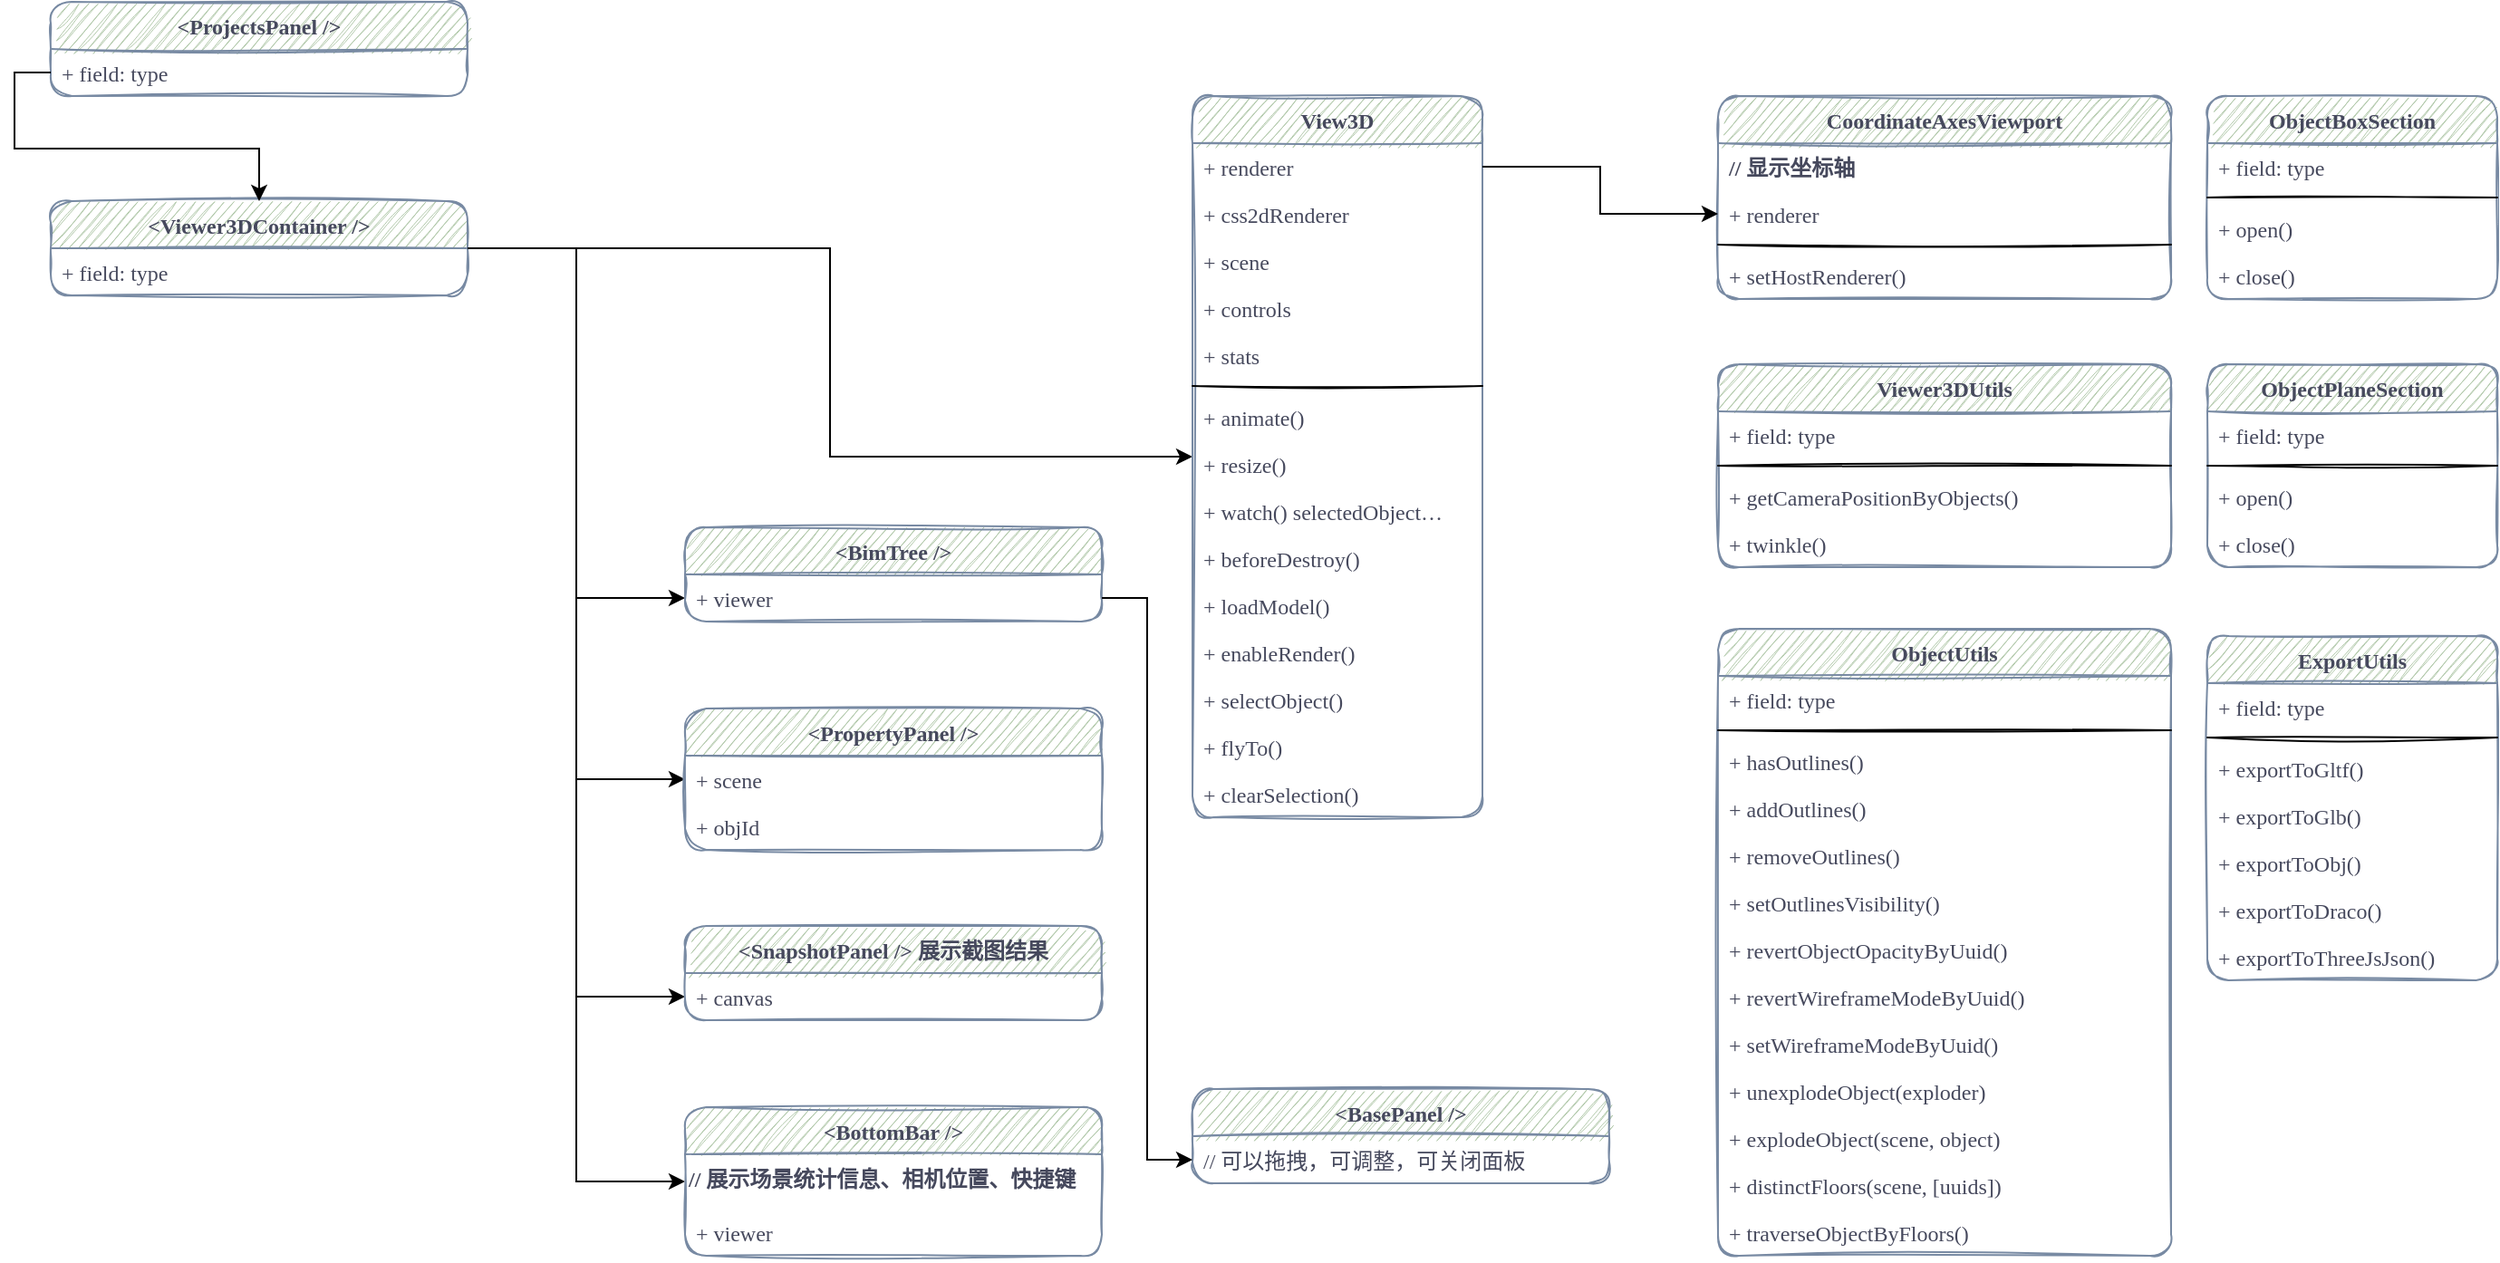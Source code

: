 <mxfile version="16.5.6" type="github">
  <diagram id="rsBDB1h3VEh9B0MV6QZG" name="bim-viewer">
    <mxGraphModel dx="2226" dy="1191" grid="1" gridSize="10" guides="1" tooltips="1" connect="1" arrows="1" fold="1" page="0" pageScale="1" pageWidth="827" pageHeight="1169" math="0" shadow="0">
      <root>
        <mxCell id="Tq8Bxf-71OLsYApR5Mtn-0" />
        <mxCell id="Tq8Bxf-71OLsYApR5Mtn-1" parent="Tq8Bxf-71OLsYApR5Mtn-0" />
        <mxCell id="Tq8Bxf-71OLsYApR5Mtn-28" style="edgeStyle=orthogonalEdgeStyle;rounded=0;orthogonalLoop=1;jettySize=auto;html=1;exitX=1;exitY=0.5;exitDx=0;exitDy=0;entryX=0;entryY=0.5;entryDx=0;entryDy=0;" parent="Tq8Bxf-71OLsYApR5Mtn-1" source="Tq8Bxf-71OLsYApR5Mtn-2" target="Tq8Bxf-71OLsYApR5Mtn-27" edge="1">
          <mxGeometry relative="1" as="geometry" />
        </mxCell>
        <mxCell id="Tq8Bxf-71OLsYApR5Mtn-31" style="edgeStyle=orthogonalEdgeStyle;rounded=0;orthogonalLoop=1;jettySize=auto;html=1;exitX=1;exitY=0.5;exitDx=0;exitDy=0;entryX=0;entryY=0.5;entryDx=0;entryDy=0;" parent="Tq8Bxf-71OLsYApR5Mtn-1" source="Tq8Bxf-71OLsYApR5Mtn-2" target="Tq8Bxf-71OLsYApR5Mtn-30" edge="1">
          <mxGeometry relative="1" as="geometry" />
        </mxCell>
        <mxCell id="Tq8Bxf-71OLsYApR5Mtn-40" style="edgeStyle=orthogonalEdgeStyle;rounded=0;orthogonalLoop=1;jettySize=auto;html=1;exitX=1;exitY=0.5;exitDx=0;exitDy=0;entryX=0;entryY=0.5;entryDx=0;entryDy=0;" parent="Tq8Bxf-71OLsYApR5Mtn-1" source="Tq8Bxf-71OLsYApR5Mtn-2" target="Tq8Bxf-71OLsYApR5Mtn-36" edge="1">
          <mxGeometry relative="1" as="geometry" />
        </mxCell>
        <mxCell id="Tq8Bxf-71OLsYApR5Mtn-41" style="edgeStyle=orthogonalEdgeStyle;rounded=0;orthogonalLoop=1;jettySize=auto;html=1;exitX=1;exitY=0.5;exitDx=0;exitDy=0;entryX=0;entryY=0.5;entryDx=0;entryDy=0;" parent="Tq8Bxf-71OLsYApR5Mtn-1" source="Tq8Bxf-71OLsYApR5Mtn-2" target="Tq8Bxf-71OLsYApR5Mtn-39" edge="1">
          <mxGeometry relative="1" as="geometry">
            <Array as="points">
              <mxPoint x="-140" y="16" />
              <mxPoint x="-140" y="531" />
            </Array>
          </mxGeometry>
        </mxCell>
        <mxCell id="Tq8Bxf-71OLsYApR5Mtn-2" value="&lt;Viewer3DContainer /&gt;" style="swimlane;fontStyle=1;align=center;verticalAlign=top;childLayout=stackLayout;horizontal=1;startSize=26;horizontalStack=0;resizeParent=1;resizeParentMax=0;resizeLast=0;collapsible=1;marginBottom=0;rounded=1;sketch=1;fontFamily=Comic Sans MS;fontColor=#46495D;strokeColor=#788AA3;fillColor=#B2C9AB;" parent="Tq8Bxf-71OLsYApR5Mtn-1" vertex="1">
          <mxGeometry x="-430" y="-10" width="230" height="52" as="geometry" />
        </mxCell>
        <mxCell id="Tq8Bxf-71OLsYApR5Mtn-3" value="+ field: type" style="text;strokeColor=none;fillColor=none;align=left;verticalAlign=top;spacingLeft=4;spacingRight=4;overflow=hidden;rotatable=0;points=[[0,0.5],[1,0.5]];portConstraint=eastwest;rounded=1;sketch=1;fontFamily=Comic Sans MS;fontColor=#46495D;" parent="Tq8Bxf-71OLsYApR5Mtn-2" vertex="1">
          <mxGeometry y="26" width="230" height="26" as="geometry" />
        </mxCell>
        <mxCell id="Tq8Bxf-71OLsYApR5Mtn-14" style="edgeStyle=orthogonalEdgeStyle;rounded=0;orthogonalLoop=1;jettySize=auto;html=1;exitX=1;exitY=0.5;exitDx=0;exitDy=0;entryX=0;entryY=0.5;entryDx=0;entryDy=0;" parent="Tq8Bxf-71OLsYApR5Mtn-1" source="Tq8Bxf-71OLsYApR5Mtn-2" target="Tq8Bxf-71OLsYApR5Mtn-8" edge="1">
          <mxGeometry relative="1" as="geometry">
            <mxPoint x="130" y="-44" as="sourcePoint" />
          </mxGeometry>
        </mxCell>
        <mxCell id="Tq8Bxf-71OLsYApR5Mtn-8" value="View3D" style="swimlane;fontStyle=1;align=center;verticalAlign=top;childLayout=stackLayout;horizontal=1;startSize=26;horizontalStack=0;resizeParent=1;resizeParentMax=0;resizeLast=0;collapsible=1;marginBottom=0;rounded=1;sketch=1;fontFamily=Comic Sans MS;fontColor=#46495D;strokeColor=#788AA3;fillColor=#B2C9AB;" parent="Tq8Bxf-71OLsYApR5Mtn-1" vertex="1">
          <mxGeometry x="200" y="-68" width="160" height="398" as="geometry" />
        </mxCell>
        <mxCell id="Tq8Bxf-71OLsYApR5Mtn-9" value="+ renderer" style="text;strokeColor=none;fillColor=none;align=left;verticalAlign=top;spacingLeft=4;spacingRight=4;overflow=hidden;rotatable=0;points=[[0,0.5],[1,0.5]];portConstraint=eastwest;rounded=1;sketch=1;fontFamily=Comic Sans MS;fontColor=#46495D;" parent="Tq8Bxf-71OLsYApR5Mtn-8" vertex="1">
          <mxGeometry y="26" width="160" height="26" as="geometry" />
        </mxCell>
        <mxCell id="Tq8Bxf-71OLsYApR5Mtn-16" value="+ css2dRenderer" style="text;strokeColor=none;fillColor=none;align=left;verticalAlign=top;spacingLeft=4;spacingRight=4;overflow=hidden;rotatable=0;points=[[0,0.5],[1,0.5]];portConstraint=eastwest;rounded=1;sketch=1;fontFamily=Comic Sans MS;fontColor=#46495D;" parent="Tq8Bxf-71OLsYApR5Mtn-8" vertex="1">
          <mxGeometry y="52" width="160" height="26" as="geometry" />
        </mxCell>
        <mxCell id="Tq8Bxf-71OLsYApR5Mtn-67" value="+ scene" style="text;strokeColor=none;fillColor=none;align=left;verticalAlign=top;spacingLeft=4;spacingRight=4;overflow=hidden;rotatable=0;points=[[0,0.5],[1,0.5]];portConstraint=eastwest;rounded=1;sketch=1;fontFamily=Comic Sans MS;fontColor=#46495D;" parent="Tq8Bxf-71OLsYApR5Mtn-8" vertex="1">
          <mxGeometry y="78" width="160" height="26" as="geometry" />
        </mxCell>
        <mxCell id="Tq8Bxf-71OLsYApR5Mtn-68" value="+ controls" style="text;strokeColor=none;fillColor=none;align=left;verticalAlign=top;spacingLeft=4;spacingRight=4;overflow=hidden;rotatable=0;points=[[0,0.5],[1,0.5]];portConstraint=eastwest;rounded=1;sketch=1;fontFamily=Comic Sans MS;fontColor=#46495D;" parent="Tq8Bxf-71OLsYApR5Mtn-8" vertex="1">
          <mxGeometry y="104" width="160" height="26" as="geometry" />
        </mxCell>
        <mxCell id="Tq8Bxf-71OLsYApR5Mtn-42" value="+ stats" style="text;strokeColor=none;fillColor=none;align=left;verticalAlign=top;spacingLeft=4;spacingRight=4;overflow=hidden;rotatable=0;points=[[0,0.5],[1,0.5]];portConstraint=eastwest;rounded=1;sketch=1;fontFamily=Comic Sans MS;fontColor=#46495D;" parent="Tq8Bxf-71OLsYApR5Mtn-8" vertex="1">
          <mxGeometry y="130" width="160" height="26" as="geometry" />
        </mxCell>
        <mxCell id="Tq8Bxf-71OLsYApR5Mtn-10" value="" style="line;strokeWidth=1;fillColor=none;align=left;verticalAlign=middle;spacingTop=-1;spacingLeft=3;spacingRight=3;rotatable=0;labelPosition=right;points=[];portConstraint=eastwest;rounded=1;sketch=1;fontFamily=Comic Sans MS;fontColor=#46495D;" parent="Tq8Bxf-71OLsYApR5Mtn-8" vertex="1">
          <mxGeometry y="156" width="160" height="8" as="geometry" />
        </mxCell>
        <mxCell id="Tq8Bxf-71OLsYApR5Mtn-11" value="+ animate()" style="text;strokeColor=none;fillColor=none;align=left;verticalAlign=top;spacingLeft=4;spacingRight=4;overflow=hidden;rotatable=0;points=[[0,0.5],[1,0.5]];portConstraint=eastwest;rounded=1;sketch=1;fontFamily=Comic Sans MS;fontColor=#46495D;" parent="Tq8Bxf-71OLsYApR5Mtn-8" vertex="1">
          <mxGeometry y="164" width="160" height="26" as="geometry" />
        </mxCell>
        <mxCell id="Tq8Bxf-71OLsYApR5Mtn-17" value="+ resize()" style="text;strokeColor=none;fillColor=none;align=left;verticalAlign=top;spacingLeft=4;spacingRight=4;overflow=hidden;rotatable=0;points=[[0,0.5],[1,0.5]];portConstraint=eastwest;rounded=1;sketch=1;fontFamily=Comic Sans MS;fontColor=#46495D;" parent="Tq8Bxf-71OLsYApR5Mtn-8" vertex="1">
          <mxGeometry y="190" width="160" height="26" as="geometry" />
        </mxCell>
        <mxCell id="Tq8Bxf-71OLsYApR5Mtn-18" value="+ watch() selectedObject…" style="text;strokeColor=none;fillColor=none;align=left;verticalAlign=top;spacingLeft=4;spacingRight=4;overflow=hidden;rotatable=0;points=[[0,0.5],[1,0.5]];portConstraint=eastwest;rounded=1;sketch=1;fontFamily=Comic Sans MS;fontColor=#46495D;" parent="Tq8Bxf-71OLsYApR5Mtn-8" vertex="1">
          <mxGeometry y="216" width="160" height="26" as="geometry" />
        </mxCell>
        <mxCell id="Tq8Bxf-71OLsYApR5Mtn-19" value="+ beforeDestroy()" style="text;strokeColor=none;fillColor=none;align=left;verticalAlign=top;spacingLeft=4;spacingRight=4;overflow=hidden;rotatable=0;points=[[0,0.5],[1,0.5]];portConstraint=eastwest;rounded=1;sketch=1;fontFamily=Comic Sans MS;fontColor=#46495D;" parent="Tq8Bxf-71OLsYApR5Mtn-8" vertex="1">
          <mxGeometry y="242" width="160" height="26" as="geometry" />
        </mxCell>
        <mxCell id="Tq8Bxf-71OLsYApR5Mtn-25" value="+ loadModel()" style="text;strokeColor=none;fillColor=none;align=left;verticalAlign=top;spacingLeft=4;spacingRight=4;overflow=hidden;rotatable=0;points=[[0,0.5],[1,0.5]];portConstraint=eastwest;rounded=1;sketch=1;fontFamily=Comic Sans MS;fontColor=#46495D;" parent="Tq8Bxf-71OLsYApR5Mtn-8" vertex="1">
          <mxGeometry y="268" width="160" height="26" as="geometry" />
        </mxCell>
        <mxCell id="Tq8Bxf-71OLsYApR5Mtn-49" value="+ enableRender()" style="text;strokeColor=none;fillColor=none;align=left;verticalAlign=top;spacingLeft=4;spacingRight=4;overflow=hidden;rotatable=0;points=[[0,0.5],[1,0.5]];portConstraint=eastwest;rounded=1;sketch=1;fontFamily=Comic Sans MS;fontColor=#46495D;" parent="Tq8Bxf-71OLsYApR5Mtn-8" vertex="1">
          <mxGeometry y="294" width="160" height="26" as="geometry" />
        </mxCell>
        <mxCell id="Tq8Bxf-71OLsYApR5Mtn-50" value="+ selectObject()" style="text;strokeColor=none;fillColor=none;align=left;verticalAlign=top;spacingLeft=4;spacingRight=4;overflow=hidden;rotatable=0;points=[[0,0.5],[1,0.5]];portConstraint=eastwest;rounded=1;sketch=1;fontFamily=Comic Sans MS;fontColor=#46495D;" parent="Tq8Bxf-71OLsYApR5Mtn-8" vertex="1">
          <mxGeometry y="320" width="160" height="26" as="geometry" />
        </mxCell>
        <mxCell id="Tq8Bxf-71OLsYApR5Mtn-51" value="+ flyTo()" style="text;strokeColor=none;fillColor=none;align=left;verticalAlign=top;spacingLeft=4;spacingRight=4;overflow=hidden;rotatable=0;points=[[0,0.5],[1,0.5]];portConstraint=eastwest;rounded=1;sketch=1;fontFamily=Comic Sans MS;fontColor=#46495D;" parent="Tq8Bxf-71OLsYApR5Mtn-8" vertex="1">
          <mxGeometry y="346" width="160" height="26" as="geometry" />
        </mxCell>
        <mxCell id="Tq8Bxf-71OLsYApR5Mtn-63" value="+ clearSelection()" style="text;strokeColor=none;fillColor=none;align=left;verticalAlign=top;spacingLeft=4;spacingRight=4;overflow=hidden;rotatable=0;points=[[0,0.5],[1,0.5]];portConstraint=eastwest;rounded=1;sketch=1;fontFamily=Comic Sans MS;fontColor=#46495D;" parent="Tq8Bxf-71OLsYApR5Mtn-8" vertex="1">
          <mxGeometry y="372" width="160" height="26" as="geometry" />
        </mxCell>
        <mxCell id="Tq8Bxf-71OLsYApR5Mtn-20" value="CoordinateAxesViewport" style="swimlane;fontStyle=1;align=center;verticalAlign=top;childLayout=stackLayout;horizontal=1;startSize=26;horizontalStack=0;resizeParent=1;resizeParentMax=0;resizeLast=0;collapsible=1;marginBottom=0;rounded=1;sketch=1;fontFamily=Comic Sans MS;fontColor=#46495D;strokeColor=#788AA3;fillColor=#B2C9AB;" parent="Tq8Bxf-71OLsYApR5Mtn-1" vertex="1">
          <mxGeometry x="490" y="-68" width="250" height="112" as="geometry" />
        </mxCell>
        <mxCell id="Tq8Bxf-71OLsYApR5Mtn-33" value="// 显示坐标轴" style="text;strokeColor=none;fillColor=none;align=left;verticalAlign=top;spacingLeft=4;spacingRight=4;overflow=hidden;rotatable=0;points=[[0,0.5],[1,0.5]];portConstraint=eastwest;rounded=1;sketch=1;fontFamily=Comic Sans MS;fontColor=#46495D;fontStyle=1" parent="Tq8Bxf-71OLsYApR5Mtn-20" vertex="1">
          <mxGeometry y="26" width="250" height="26" as="geometry" />
        </mxCell>
        <mxCell id="Tq8Bxf-71OLsYApR5Mtn-21" value="+ renderer" style="text;strokeColor=none;fillColor=none;align=left;verticalAlign=top;spacingLeft=4;spacingRight=4;overflow=hidden;rotatable=0;points=[[0,0.5],[1,0.5]];portConstraint=eastwest;rounded=1;sketch=1;fontFamily=Comic Sans MS;fontColor=#46495D;" parent="Tq8Bxf-71OLsYApR5Mtn-20" vertex="1">
          <mxGeometry y="52" width="250" height="26" as="geometry" />
        </mxCell>
        <mxCell id="Tq8Bxf-71OLsYApR5Mtn-22" value="" style="line;strokeWidth=1;fillColor=none;align=left;verticalAlign=middle;spacingTop=-1;spacingLeft=3;spacingRight=3;rotatable=0;labelPosition=right;points=[];portConstraint=eastwest;rounded=1;sketch=1;fontFamily=Comic Sans MS;fontColor=#46495D;" parent="Tq8Bxf-71OLsYApR5Mtn-20" vertex="1">
          <mxGeometry y="78" width="250" height="8" as="geometry" />
        </mxCell>
        <mxCell id="Tq8Bxf-71OLsYApR5Mtn-23" value="+ setHostRenderer()" style="text;strokeColor=none;fillColor=none;align=left;verticalAlign=top;spacingLeft=4;spacingRight=4;overflow=hidden;rotatable=0;points=[[0,0.5],[1,0.5]];portConstraint=eastwest;rounded=1;sketch=1;fontFamily=Comic Sans MS;fontColor=#46495D;" parent="Tq8Bxf-71OLsYApR5Mtn-20" vertex="1">
          <mxGeometry y="86" width="250" height="26" as="geometry" />
        </mxCell>
        <mxCell id="Tq8Bxf-71OLsYApR5Mtn-24" style="edgeStyle=orthogonalEdgeStyle;rounded=0;orthogonalLoop=1;jettySize=auto;html=1;exitX=1;exitY=0.5;exitDx=0;exitDy=0;entryX=0;entryY=0.5;entryDx=0;entryDy=0;" parent="Tq8Bxf-71OLsYApR5Mtn-1" source="Tq8Bxf-71OLsYApR5Mtn-9" target="Tq8Bxf-71OLsYApR5Mtn-21" edge="1">
          <mxGeometry relative="1" as="geometry" />
        </mxCell>
        <mxCell id="Tq8Bxf-71OLsYApR5Mtn-26" value="&lt;BimTree /&gt;" style="swimlane;fontStyle=1;align=center;verticalAlign=top;childLayout=stackLayout;horizontal=1;startSize=26;horizontalStack=0;resizeParent=1;resizeParentMax=0;resizeLast=0;collapsible=1;marginBottom=0;rounded=1;sketch=1;fontFamily=Comic Sans MS;fontColor=#46495D;strokeColor=#788AA3;fillColor=#B2C9AB;" parent="Tq8Bxf-71OLsYApR5Mtn-1" vertex="1">
          <mxGeometry x="-80" y="170" width="230" height="52" as="geometry" />
        </mxCell>
        <mxCell id="Tq8Bxf-71OLsYApR5Mtn-27" value="+ viewer" style="text;strokeColor=none;fillColor=none;align=left;verticalAlign=top;spacingLeft=4;spacingRight=4;overflow=hidden;rotatable=0;points=[[0,0.5],[1,0.5]];portConstraint=eastwest;rounded=1;sketch=1;fontFamily=Comic Sans MS;fontColor=#46495D;" parent="Tq8Bxf-71OLsYApR5Mtn-26" vertex="1">
          <mxGeometry y="26" width="230" height="26" as="geometry" />
        </mxCell>
        <mxCell id="Tq8Bxf-71OLsYApR5Mtn-29" value="&lt;PropertyPanel /&gt;" style="swimlane;fontStyle=1;align=center;verticalAlign=top;childLayout=stackLayout;horizontal=1;startSize=26;horizontalStack=0;resizeParent=1;resizeParentMax=0;resizeLast=0;collapsible=1;marginBottom=0;rounded=1;sketch=1;fontFamily=Comic Sans MS;fontColor=#46495D;strokeColor=#788AA3;fillColor=#B2C9AB;" parent="Tq8Bxf-71OLsYApR5Mtn-1" vertex="1">
          <mxGeometry x="-80" y="270" width="230" height="78" as="geometry" />
        </mxCell>
        <mxCell id="Tq8Bxf-71OLsYApR5Mtn-30" value="+ scene" style="text;strokeColor=none;fillColor=none;align=left;verticalAlign=top;spacingLeft=4;spacingRight=4;overflow=hidden;rotatable=0;points=[[0,0.5],[1,0.5]];portConstraint=eastwest;rounded=1;sketch=1;fontFamily=Comic Sans MS;fontColor=#46495D;" parent="Tq8Bxf-71OLsYApR5Mtn-29" vertex="1">
          <mxGeometry y="26" width="230" height="26" as="geometry" />
        </mxCell>
        <mxCell id="Tq8Bxf-71OLsYApR5Mtn-32" value="+ objId" style="text;strokeColor=none;fillColor=none;align=left;verticalAlign=top;spacingLeft=4;spacingRight=4;overflow=hidden;rotatable=0;points=[[0,0.5],[1,0.5]];portConstraint=eastwest;rounded=1;sketch=1;fontFamily=Comic Sans MS;fontColor=#46495D;" parent="Tq8Bxf-71OLsYApR5Mtn-29" vertex="1">
          <mxGeometry y="52" width="230" height="26" as="geometry" />
        </mxCell>
        <mxCell id="Tq8Bxf-71OLsYApR5Mtn-35" value="&lt;SnapshotPanel /&gt; 展示截图结果" style="swimlane;fontStyle=1;align=center;verticalAlign=top;childLayout=stackLayout;horizontal=1;startSize=26;horizontalStack=0;resizeParent=1;resizeParentMax=0;resizeLast=0;collapsible=1;marginBottom=0;rounded=1;sketch=1;fontFamily=Comic Sans MS;fontColor=#46495D;strokeColor=#788AA3;fillColor=#B2C9AB;" parent="Tq8Bxf-71OLsYApR5Mtn-1" vertex="1">
          <mxGeometry x="-80" y="390" width="230" height="52" as="geometry" />
        </mxCell>
        <mxCell id="Tq8Bxf-71OLsYApR5Mtn-36" value="+ canvas" style="text;strokeColor=none;fillColor=none;align=left;verticalAlign=top;spacingLeft=4;spacingRight=4;overflow=hidden;rotatable=0;points=[[0,0.5],[1,0.5]];portConstraint=eastwest;rounded=1;sketch=1;fontFamily=Comic Sans MS;fontColor=#46495D;" parent="Tq8Bxf-71OLsYApR5Mtn-35" vertex="1">
          <mxGeometry y="26" width="230" height="26" as="geometry" />
        </mxCell>
        <mxCell id="Tq8Bxf-71OLsYApR5Mtn-37" value="&lt;BottomBar /&gt;" style="swimlane;fontStyle=1;align=center;verticalAlign=top;childLayout=stackLayout;horizontal=1;startSize=26;horizontalStack=0;resizeParent=1;resizeParentMax=0;resizeLast=0;collapsible=1;marginBottom=0;rounded=1;sketch=1;fontFamily=Comic Sans MS;fontColor=#46495D;strokeColor=#788AA3;fillColor=#B2C9AB;" parent="Tq8Bxf-71OLsYApR5Mtn-1" vertex="1">
          <mxGeometry x="-80" y="490" width="230" height="82" as="geometry" />
        </mxCell>
        <mxCell id="Tq8Bxf-71OLsYApR5Mtn-39" value="&lt;span style=&quot;color: rgb(70 , 73 , 93) ; font-family: &amp;#34;comic sans ms&amp;#34; ; font-size: 12px ; font-style: normal ; font-weight: 700 ; letter-spacing: normal ; text-align: center ; text-indent: 0px ; text-transform: none ; word-spacing: 0px ; background-color: rgb(255 , 255 , 255) ; display: inline ; float: none&quot;&gt;// 展示场景统计信息、相机位置、快捷键&lt;/span&gt;" style="text;whiteSpace=wrap;html=1;" parent="Tq8Bxf-71OLsYApR5Mtn-37" vertex="1">
          <mxGeometry y="26" width="230" height="30" as="geometry" />
        </mxCell>
        <mxCell id="Tq8Bxf-71OLsYApR5Mtn-38" value="+ viewer" style="text;strokeColor=none;fillColor=none;align=left;verticalAlign=top;spacingLeft=4;spacingRight=4;overflow=hidden;rotatable=0;points=[[0,0.5],[1,0.5]];portConstraint=eastwest;rounded=1;sketch=1;fontFamily=Comic Sans MS;fontColor=#46495D;" parent="Tq8Bxf-71OLsYApR5Mtn-37" vertex="1">
          <mxGeometry y="56" width="230" height="26" as="geometry" />
        </mxCell>
        <mxCell id="Tq8Bxf-71OLsYApR5Mtn-43" value="&lt;ProjectsPanel /&gt;" style="swimlane;fontStyle=1;align=center;verticalAlign=top;childLayout=stackLayout;horizontal=1;startSize=26;horizontalStack=0;resizeParent=1;resizeParentMax=0;resizeLast=0;collapsible=1;marginBottom=0;rounded=1;sketch=1;fontFamily=Comic Sans MS;fontColor=#46495D;strokeColor=#788AA3;fillColor=#B2C9AB;" parent="Tq8Bxf-71OLsYApR5Mtn-1" vertex="1">
          <mxGeometry x="-430" y="-120" width="230" height="52" as="geometry" />
        </mxCell>
        <mxCell id="Tq8Bxf-71OLsYApR5Mtn-44" value="+ field: type" style="text;strokeColor=none;fillColor=none;align=left;verticalAlign=top;spacingLeft=4;spacingRight=4;overflow=hidden;rotatable=0;points=[[0,0.5],[1,0.5]];portConstraint=eastwest;rounded=1;sketch=1;fontFamily=Comic Sans MS;fontColor=#46495D;" parent="Tq8Bxf-71OLsYApR5Mtn-43" vertex="1">
          <mxGeometry y="26" width="230" height="26" as="geometry" />
        </mxCell>
        <mxCell id="Tq8Bxf-71OLsYApR5Mtn-45" style="edgeStyle=orthogonalEdgeStyle;rounded=0;orthogonalLoop=1;jettySize=auto;html=1;exitX=0;exitY=0.5;exitDx=0;exitDy=0;entryX=0.5;entryY=0;entryDx=0;entryDy=0;" parent="Tq8Bxf-71OLsYApR5Mtn-1" source="Tq8Bxf-71OLsYApR5Mtn-44" target="Tq8Bxf-71OLsYApR5Mtn-2" edge="1">
          <mxGeometry relative="1" as="geometry" />
        </mxCell>
        <mxCell id="Tq8Bxf-71OLsYApR5Mtn-46" value="&lt;BasePanel /&gt;" style="swimlane;fontStyle=1;align=center;verticalAlign=top;childLayout=stackLayout;horizontal=1;startSize=26;horizontalStack=0;resizeParent=1;resizeParentMax=0;resizeLast=0;collapsible=1;marginBottom=0;rounded=1;sketch=1;fontFamily=Comic Sans MS;fontColor=#46495D;strokeColor=#788AA3;fillColor=#B2C9AB;" parent="Tq8Bxf-71OLsYApR5Mtn-1" vertex="1">
          <mxGeometry x="200" y="480" width="230" height="52" as="geometry" />
        </mxCell>
        <mxCell id="Tq8Bxf-71OLsYApR5Mtn-47" value="// 可以拖拽，可调整，可关闭面板" style="text;strokeColor=none;fillColor=none;align=left;verticalAlign=top;spacingLeft=4;spacingRight=4;overflow=hidden;rotatable=0;points=[[0,0.5],[1,0.5]];portConstraint=eastwest;rounded=1;sketch=1;fontFamily=Comic Sans MS;fontColor=#46495D;" parent="Tq8Bxf-71OLsYApR5Mtn-46" vertex="1">
          <mxGeometry y="26" width="230" height="26" as="geometry" />
        </mxCell>
        <mxCell id="Tq8Bxf-71OLsYApR5Mtn-48" style="edgeStyle=orthogonalEdgeStyle;rounded=0;orthogonalLoop=1;jettySize=auto;html=1;exitX=1;exitY=0.5;exitDx=0;exitDy=0;entryX=0;entryY=0.75;entryDx=0;entryDy=0;" parent="Tq8Bxf-71OLsYApR5Mtn-1" source="Tq8Bxf-71OLsYApR5Mtn-27" target="Tq8Bxf-71OLsYApR5Mtn-46" edge="1">
          <mxGeometry relative="1" as="geometry" />
        </mxCell>
        <mxCell id="Tq8Bxf-71OLsYApR5Mtn-52" value="Viewer3DUtils" style="swimlane;fontStyle=1;align=center;verticalAlign=top;childLayout=stackLayout;horizontal=1;startSize=26;horizontalStack=0;resizeParent=1;resizeParentMax=0;resizeLast=0;collapsible=1;marginBottom=0;rounded=1;sketch=1;fontFamily=Comic Sans MS;fontColor=#46495D;strokeColor=#788AA3;fillColor=#B2C9AB;" parent="Tq8Bxf-71OLsYApR5Mtn-1" vertex="1">
          <mxGeometry x="490" y="80" width="250" height="112" as="geometry" />
        </mxCell>
        <mxCell id="Tq8Bxf-71OLsYApR5Mtn-53" value="+ field: type" style="text;strokeColor=none;fillColor=none;align=left;verticalAlign=top;spacingLeft=4;spacingRight=4;overflow=hidden;rotatable=0;points=[[0,0.5],[1,0.5]];portConstraint=eastwest;rounded=1;sketch=1;fontFamily=Comic Sans MS;fontColor=#46495D;" parent="Tq8Bxf-71OLsYApR5Mtn-52" vertex="1">
          <mxGeometry y="26" width="250" height="26" as="geometry" />
        </mxCell>
        <mxCell id="Tq8Bxf-71OLsYApR5Mtn-54" value="" style="line;strokeWidth=1;fillColor=none;align=left;verticalAlign=middle;spacingTop=-1;spacingLeft=3;spacingRight=3;rotatable=0;labelPosition=right;points=[];portConstraint=eastwest;rounded=1;sketch=1;fontFamily=Comic Sans MS;fontColor=#46495D;" parent="Tq8Bxf-71OLsYApR5Mtn-52" vertex="1">
          <mxGeometry y="52" width="250" height="8" as="geometry" />
        </mxCell>
        <mxCell id="Tq8Bxf-71OLsYApR5Mtn-55" value="+ getCameraPositionByObjects()" style="text;strokeColor=none;fillColor=none;align=left;verticalAlign=top;spacingLeft=4;spacingRight=4;overflow=hidden;rotatable=0;points=[[0,0.5],[1,0.5]];portConstraint=eastwest;rounded=1;sketch=1;fontFamily=Comic Sans MS;fontColor=#46495D;" parent="Tq8Bxf-71OLsYApR5Mtn-52" vertex="1">
          <mxGeometry y="60" width="250" height="26" as="geometry" />
        </mxCell>
        <mxCell id="Tq8Bxf-71OLsYApR5Mtn-56" value="+ twinkle()" style="text;strokeColor=none;fillColor=none;align=left;verticalAlign=top;spacingLeft=4;spacingRight=4;overflow=hidden;rotatable=0;points=[[0,0.5],[1,0.5]];portConstraint=eastwest;rounded=1;sketch=1;fontFamily=Comic Sans MS;fontColor=#46495D;" parent="Tq8Bxf-71OLsYApR5Mtn-52" vertex="1">
          <mxGeometry y="86" width="250" height="26" as="geometry" />
        </mxCell>
        <mxCell id="Tq8Bxf-71OLsYApR5Mtn-57" value="ObjectUtils" style="swimlane;fontStyle=1;align=center;verticalAlign=top;childLayout=stackLayout;horizontal=1;startSize=26;horizontalStack=0;resizeParent=1;resizeParentMax=0;resizeLast=0;collapsible=1;marginBottom=0;rounded=1;sketch=1;fontFamily=Comic Sans MS;fontColor=#46495D;strokeColor=#788AA3;fillColor=#B2C9AB;" parent="Tq8Bxf-71OLsYApR5Mtn-1" vertex="1">
          <mxGeometry x="490" y="226" width="250" height="346" as="geometry" />
        </mxCell>
        <mxCell id="Tq8Bxf-71OLsYApR5Mtn-58" value="+ field: type" style="text;strokeColor=none;fillColor=none;align=left;verticalAlign=top;spacingLeft=4;spacingRight=4;overflow=hidden;rotatable=0;points=[[0,0.5],[1,0.5]];portConstraint=eastwest;rounded=1;sketch=1;fontFamily=Comic Sans MS;fontColor=#46495D;" parent="Tq8Bxf-71OLsYApR5Mtn-57" vertex="1">
          <mxGeometry y="26" width="250" height="26" as="geometry" />
        </mxCell>
        <mxCell id="Tq8Bxf-71OLsYApR5Mtn-59" value="" style="line;strokeWidth=1;fillColor=none;align=left;verticalAlign=middle;spacingTop=-1;spacingLeft=3;spacingRight=3;rotatable=0;labelPosition=right;points=[];portConstraint=eastwest;rounded=1;sketch=1;fontFamily=Comic Sans MS;fontColor=#46495D;" parent="Tq8Bxf-71OLsYApR5Mtn-57" vertex="1">
          <mxGeometry y="52" width="250" height="8" as="geometry" />
        </mxCell>
        <mxCell id="Tq8Bxf-71OLsYApR5Mtn-60" value="+ hasOutlines()" style="text;strokeColor=none;fillColor=none;align=left;verticalAlign=top;spacingLeft=4;spacingRight=4;overflow=hidden;rotatable=0;points=[[0,0.5],[1,0.5]];portConstraint=eastwest;rounded=1;sketch=1;fontFamily=Comic Sans MS;fontColor=#46495D;" parent="Tq8Bxf-71OLsYApR5Mtn-57" vertex="1">
          <mxGeometry y="60" width="250" height="26" as="geometry" />
        </mxCell>
        <mxCell id="Tq8Bxf-71OLsYApR5Mtn-66" value="+ addOutlines()" style="text;strokeColor=none;fillColor=none;align=left;verticalAlign=top;spacingLeft=4;spacingRight=4;overflow=hidden;rotatable=0;points=[[0,0.5],[1,0.5]];portConstraint=eastwest;rounded=1;sketch=1;fontFamily=Comic Sans MS;fontColor=#46495D;" parent="Tq8Bxf-71OLsYApR5Mtn-57" vertex="1">
          <mxGeometry y="86" width="250" height="26" as="geometry" />
        </mxCell>
        <mxCell id="Tq8Bxf-71OLsYApR5Mtn-84" value="+ removeOutlines()" style="text;strokeColor=none;fillColor=none;align=left;verticalAlign=top;spacingLeft=4;spacingRight=4;overflow=hidden;rotatable=0;points=[[0,0.5],[1,0.5]];portConstraint=eastwest;rounded=1;sketch=1;fontFamily=Comic Sans MS;fontColor=#46495D;" parent="Tq8Bxf-71OLsYApR5Mtn-57" vertex="1">
          <mxGeometry y="112" width="250" height="26" as="geometry" />
        </mxCell>
        <mxCell id="Tq8Bxf-71OLsYApR5Mtn-61" value="+ setOutlinesVisibility()" style="text;strokeColor=none;fillColor=none;align=left;verticalAlign=top;spacingLeft=4;spacingRight=4;overflow=hidden;rotatable=0;points=[[0,0.5],[1,0.5]];portConstraint=eastwest;rounded=1;sketch=1;fontFamily=Comic Sans MS;fontColor=#46495D;" parent="Tq8Bxf-71OLsYApR5Mtn-57" vertex="1">
          <mxGeometry y="138" width="250" height="26" as="geometry" />
        </mxCell>
        <mxCell id="Tq8Bxf-71OLsYApR5Mtn-62" value="+ revertObjectOpacityByUuid()" style="text;strokeColor=none;fillColor=none;align=left;verticalAlign=top;spacingLeft=4;spacingRight=4;overflow=hidden;rotatable=0;points=[[0,0.5],[1,0.5]];portConstraint=eastwest;rounded=1;sketch=1;fontFamily=Comic Sans MS;fontColor=#46495D;" parent="Tq8Bxf-71OLsYApR5Mtn-57" vertex="1">
          <mxGeometry y="164" width="250" height="26" as="geometry" />
        </mxCell>
        <mxCell id="Tq8Bxf-71OLsYApR5Mtn-64" value="+ revertWireframeModeByUuid()" style="text;strokeColor=none;fillColor=none;align=left;verticalAlign=top;spacingLeft=4;spacingRight=4;overflow=hidden;rotatable=0;points=[[0,0.5],[1,0.5]];portConstraint=eastwest;rounded=1;sketch=1;fontFamily=Comic Sans MS;fontColor=#46495D;" parent="Tq8Bxf-71OLsYApR5Mtn-57" vertex="1">
          <mxGeometry y="190" width="250" height="26" as="geometry" />
        </mxCell>
        <mxCell id="Tq8Bxf-71OLsYApR5Mtn-65" value="+ setWireframeModeByUuid()" style="text;strokeColor=none;fillColor=none;align=left;verticalAlign=top;spacingLeft=4;spacingRight=4;overflow=hidden;rotatable=0;points=[[0,0.5],[1,0.5]];portConstraint=eastwest;rounded=1;sketch=1;fontFamily=Comic Sans MS;fontColor=#46495D;" parent="Tq8Bxf-71OLsYApR5Mtn-57" vertex="1">
          <mxGeometry y="216" width="250" height="26" as="geometry" />
        </mxCell>
        <mxCell id="Tq8Bxf-71OLsYApR5Mtn-80" value="+ unexplodeObject(exploder)" style="text;strokeColor=none;fillColor=none;align=left;verticalAlign=top;spacingLeft=4;spacingRight=4;overflow=hidden;rotatable=0;points=[[0,0.5],[1,0.5]];portConstraint=eastwest;rounded=1;sketch=1;fontFamily=Comic Sans MS;fontColor=#46495D;" parent="Tq8Bxf-71OLsYApR5Mtn-57" vertex="1">
          <mxGeometry y="242" width="250" height="26" as="geometry" />
        </mxCell>
        <mxCell id="Tq8Bxf-71OLsYApR5Mtn-81" value="+ explodeObject(scene, object)" style="text;strokeColor=none;fillColor=none;align=left;verticalAlign=top;spacingLeft=4;spacingRight=4;overflow=hidden;rotatable=0;points=[[0,0.5],[1,0.5]];portConstraint=eastwest;rounded=1;sketch=1;fontFamily=Comic Sans MS;fontColor=#46495D;" parent="Tq8Bxf-71OLsYApR5Mtn-57" vertex="1">
          <mxGeometry y="268" width="250" height="26" as="geometry" />
        </mxCell>
        <mxCell id="Tq8Bxf-71OLsYApR5Mtn-82" value="+ distinctFloors(scene, [uuids])" style="text;strokeColor=none;fillColor=none;align=left;verticalAlign=top;spacingLeft=4;spacingRight=4;overflow=hidden;rotatable=0;points=[[0,0.5],[1,0.5]];portConstraint=eastwest;rounded=1;sketch=1;fontFamily=Comic Sans MS;fontColor=#46495D;" parent="Tq8Bxf-71OLsYApR5Mtn-57" vertex="1">
          <mxGeometry y="294" width="250" height="26" as="geometry" />
        </mxCell>
        <mxCell id="Tq8Bxf-71OLsYApR5Mtn-83" value="+ traverseObjectByFloors()" style="text;strokeColor=none;fillColor=none;align=left;verticalAlign=top;spacingLeft=4;spacingRight=4;overflow=hidden;rotatable=0;points=[[0,0.5],[1,0.5]];portConstraint=eastwest;rounded=1;sketch=1;fontFamily=Comic Sans MS;fontColor=#46495D;" parent="Tq8Bxf-71OLsYApR5Mtn-57" vertex="1">
          <mxGeometry y="320" width="250" height="26" as="geometry" />
        </mxCell>
        <mxCell id="Tq8Bxf-71OLsYApR5Mtn-69" value="ObjectBoxSection" style="swimlane;fontStyle=1;align=center;verticalAlign=top;childLayout=stackLayout;horizontal=1;startSize=26;horizontalStack=0;resizeParent=1;resizeParentMax=0;resizeLast=0;collapsible=1;marginBottom=0;rounded=1;sketch=1;fontFamily=Comic Sans MS;fontColor=#46495D;strokeColor=#788AA3;fillColor=#B2C9AB;" parent="Tq8Bxf-71OLsYApR5Mtn-1" vertex="1">
          <mxGeometry x="760" y="-68" width="160" height="112" as="geometry" />
        </mxCell>
        <mxCell id="Tq8Bxf-71OLsYApR5Mtn-70" value="+ field: type" style="text;strokeColor=none;fillColor=none;align=left;verticalAlign=top;spacingLeft=4;spacingRight=4;overflow=hidden;rotatable=0;points=[[0,0.5],[1,0.5]];portConstraint=eastwest;rounded=1;sketch=1;fontFamily=Comic Sans MS;fontColor=#46495D;" parent="Tq8Bxf-71OLsYApR5Mtn-69" vertex="1">
          <mxGeometry y="26" width="160" height="26" as="geometry" />
        </mxCell>
        <mxCell id="Tq8Bxf-71OLsYApR5Mtn-71" value="" style="line;strokeWidth=1;fillColor=none;align=left;verticalAlign=middle;spacingTop=-1;spacingLeft=3;spacingRight=3;rotatable=0;labelPosition=right;points=[];portConstraint=eastwest;rounded=1;sketch=1;fontFamily=Comic Sans MS;fontColor=#46495D;" parent="Tq8Bxf-71OLsYApR5Mtn-69" vertex="1">
          <mxGeometry y="52" width="160" height="8" as="geometry" />
        </mxCell>
        <mxCell id="Tq8Bxf-71OLsYApR5Mtn-72" value="+ open()" style="text;strokeColor=none;fillColor=none;align=left;verticalAlign=top;spacingLeft=4;spacingRight=4;overflow=hidden;rotatable=0;points=[[0,0.5],[1,0.5]];portConstraint=eastwest;rounded=1;sketch=1;fontFamily=Comic Sans MS;fontColor=#46495D;" parent="Tq8Bxf-71OLsYApR5Mtn-69" vertex="1">
          <mxGeometry y="60" width="160" height="26" as="geometry" />
        </mxCell>
        <mxCell id="Tq8Bxf-71OLsYApR5Mtn-77" value="+ close()" style="text;strokeColor=none;fillColor=none;align=left;verticalAlign=top;spacingLeft=4;spacingRight=4;overflow=hidden;rotatable=0;points=[[0,0.5],[1,0.5]];portConstraint=eastwest;rounded=1;sketch=1;fontFamily=Comic Sans MS;fontColor=#46495D;" parent="Tq8Bxf-71OLsYApR5Mtn-69" vertex="1">
          <mxGeometry y="86" width="160" height="26" as="geometry" />
        </mxCell>
        <mxCell id="Tq8Bxf-71OLsYApR5Mtn-73" value="ObjectPlaneSection" style="swimlane;fontStyle=1;align=center;verticalAlign=top;childLayout=stackLayout;horizontal=1;startSize=26;horizontalStack=0;resizeParent=1;resizeParentMax=0;resizeLast=0;collapsible=1;marginBottom=0;rounded=1;sketch=1;fontFamily=Comic Sans MS;fontColor=#46495D;strokeColor=#788AA3;fillColor=#B2C9AB;" parent="Tq8Bxf-71OLsYApR5Mtn-1" vertex="1">
          <mxGeometry x="760" y="80" width="160" height="112" as="geometry" />
        </mxCell>
        <mxCell id="Tq8Bxf-71OLsYApR5Mtn-74" value="+ field: type" style="text;strokeColor=none;fillColor=none;align=left;verticalAlign=top;spacingLeft=4;spacingRight=4;overflow=hidden;rotatable=0;points=[[0,0.5],[1,0.5]];portConstraint=eastwest;rounded=1;sketch=1;fontFamily=Comic Sans MS;fontColor=#46495D;" parent="Tq8Bxf-71OLsYApR5Mtn-73" vertex="1">
          <mxGeometry y="26" width="160" height="26" as="geometry" />
        </mxCell>
        <mxCell id="Tq8Bxf-71OLsYApR5Mtn-75" value="" style="line;strokeWidth=1;fillColor=none;align=left;verticalAlign=middle;spacingTop=-1;spacingLeft=3;spacingRight=3;rotatable=0;labelPosition=right;points=[];portConstraint=eastwest;rounded=1;sketch=1;fontFamily=Comic Sans MS;fontColor=#46495D;" parent="Tq8Bxf-71OLsYApR5Mtn-73" vertex="1">
          <mxGeometry y="52" width="160" height="8" as="geometry" />
        </mxCell>
        <mxCell id="Tq8Bxf-71OLsYApR5Mtn-76" value="+ open()" style="text;strokeColor=none;fillColor=none;align=left;verticalAlign=top;spacingLeft=4;spacingRight=4;overflow=hidden;rotatable=0;points=[[0,0.5],[1,0.5]];portConstraint=eastwest;rounded=1;sketch=1;fontFamily=Comic Sans MS;fontColor=#46495D;" parent="Tq8Bxf-71OLsYApR5Mtn-73" vertex="1">
          <mxGeometry y="60" width="160" height="26" as="geometry" />
        </mxCell>
        <mxCell id="Tq8Bxf-71OLsYApR5Mtn-78" value="+ close()" style="text;strokeColor=none;fillColor=none;align=left;verticalAlign=top;spacingLeft=4;spacingRight=4;overflow=hidden;rotatable=0;points=[[0,0.5],[1,0.5]];portConstraint=eastwest;rounded=1;sketch=1;fontFamily=Comic Sans MS;fontColor=#46495D;" parent="Tq8Bxf-71OLsYApR5Mtn-73" vertex="1">
          <mxGeometry y="86" width="160" height="26" as="geometry" />
        </mxCell>
        <mxCell id="Tq8Bxf-71OLsYApR5Mtn-85" value="ExportUtils" style="swimlane;fontStyle=1;align=center;verticalAlign=top;childLayout=stackLayout;horizontal=1;startSize=26;horizontalStack=0;resizeParent=1;resizeParentMax=0;resizeLast=0;collapsible=1;marginBottom=0;rounded=1;sketch=1;fontFamily=Comic Sans MS;fontColor=#46495D;strokeColor=#788AA3;fillColor=#B2C9AB;" parent="Tq8Bxf-71OLsYApR5Mtn-1" vertex="1">
          <mxGeometry x="760" y="230" width="160" height="190" as="geometry" />
        </mxCell>
        <mxCell id="Tq8Bxf-71OLsYApR5Mtn-86" value="+ field: type" style="text;strokeColor=none;fillColor=none;align=left;verticalAlign=top;spacingLeft=4;spacingRight=4;overflow=hidden;rotatable=0;points=[[0,0.5],[1,0.5]];portConstraint=eastwest;rounded=1;sketch=1;fontFamily=Comic Sans MS;fontColor=#46495D;" parent="Tq8Bxf-71OLsYApR5Mtn-85" vertex="1">
          <mxGeometry y="26" width="160" height="26" as="geometry" />
        </mxCell>
        <mxCell id="Tq8Bxf-71OLsYApR5Mtn-87" value="" style="line;strokeWidth=1;fillColor=none;align=left;verticalAlign=middle;spacingTop=-1;spacingLeft=3;spacingRight=3;rotatable=0;labelPosition=right;points=[];portConstraint=eastwest;rounded=1;sketch=1;fontFamily=Comic Sans MS;fontColor=#46495D;" parent="Tq8Bxf-71OLsYApR5Mtn-85" vertex="1">
          <mxGeometry y="52" width="160" height="8" as="geometry" />
        </mxCell>
        <mxCell id="Tq8Bxf-71OLsYApR5Mtn-88" value="+ exportToGltf()" style="text;strokeColor=none;fillColor=none;align=left;verticalAlign=top;spacingLeft=4;spacingRight=4;overflow=hidden;rotatable=0;points=[[0,0.5],[1,0.5]];portConstraint=eastwest;rounded=1;sketch=1;fontFamily=Comic Sans MS;fontColor=#46495D;" parent="Tq8Bxf-71OLsYApR5Mtn-85" vertex="1">
          <mxGeometry y="60" width="160" height="26" as="geometry" />
        </mxCell>
        <mxCell id="Tq8Bxf-71OLsYApR5Mtn-89" value="+ exportToGlb()" style="text;strokeColor=none;fillColor=none;align=left;verticalAlign=top;spacingLeft=4;spacingRight=4;overflow=hidden;rotatable=0;points=[[0,0.5],[1,0.5]];portConstraint=eastwest;rounded=1;sketch=1;fontFamily=Comic Sans MS;fontColor=#46495D;" parent="Tq8Bxf-71OLsYApR5Mtn-85" vertex="1">
          <mxGeometry y="86" width="160" height="26" as="geometry" />
        </mxCell>
        <mxCell id="Tq8Bxf-71OLsYApR5Mtn-90" value="+ exportToObj()" style="text;strokeColor=none;fillColor=none;align=left;verticalAlign=top;spacingLeft=4;spacingRight=4;overflow=hidden;rotatable=0;points=[[0,0.5],[1,0.5]];portConstraint=eastwest;rounded=1;sketch=1;fontFamily=Comic Sans MS;fontColor=#46495D;" parent="Tq8Bxf-71OLsYApR5Mtn-85" vertex="1">
          <mxGeometry y="112" width="160" height="26" as="geometry" />
        </mxCell>
        <mxCell id="Tq8Bxf-71OLsYApR5Mtn-91" value="+ exportToDraco()" style="text;strokeColor=none;fillColor=none;align=left;verticalAlign=top;spacingLeft=4;spacingRight=4;overflow=hidden;rotatable=0;points=[[0,0.5],[1,0.5]];portConstraint=eastwest;rounded=1;sketch=1;fontFamily=Comic Sans MS;fontColor=#46495D;" parent="Tq8Bxf-71OLsYApR5Mtn-85" vertex="1">
          <mxGeometry y="138" width="160" height="26" as="geometry" />
        </mxCell>
        <mxCell id="Tq8Bxf-71OLsYApR5Mtn-92" value="+ exportToThreeJsJson()" style="text;strokeColor=none;fillColor=none;align=left;verticalAlign=top;spacingLeft=4;spacingRight=4;overflow=hidden;rotatable=0;points=[[0,0.5],[1,0.5]];portConstraint=eastwest;rounded=1;sketch=1;fontFamily=Comic Sans MS;fontColor=#46495D;" parent="Tq8Bxf-71OLsYApR5Mtn-85" vertex="1">
          <mxGeometry y="164" width="160" height="26" as="geometry" />
        </mxCell>
      </root>
    </mxGraphModel>
  </diagram>
</mxfile>

